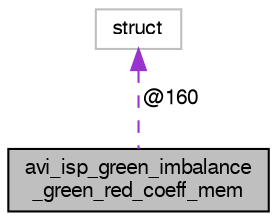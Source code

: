 digraph "avi_isp_green_imbalance_green_red_coeff_mem"
{
  edge [fontname="FreeSans",fontsize="10",labelfontname="FreeSans",labelfontsize="10"];
  node [fontname="FreeSans",fontsize="10",shape=record];
  Node1 [label="avi_isp_green_imbalance\l_green_red_coeff_mem",height=0.2,width=0.4,color="black", fillcolor="grey75", style="filled", fontcolor="black"];
  Node2 -> Node1 [dir="back",color="darkorchid3",fontsize="10",style="dashed",label=" @160" ,fontname="FreeSans"];
  Node2 [label="struct",height=0.2,width=0.4,color="grey75", fillcolor="white", style="filled"];
}
